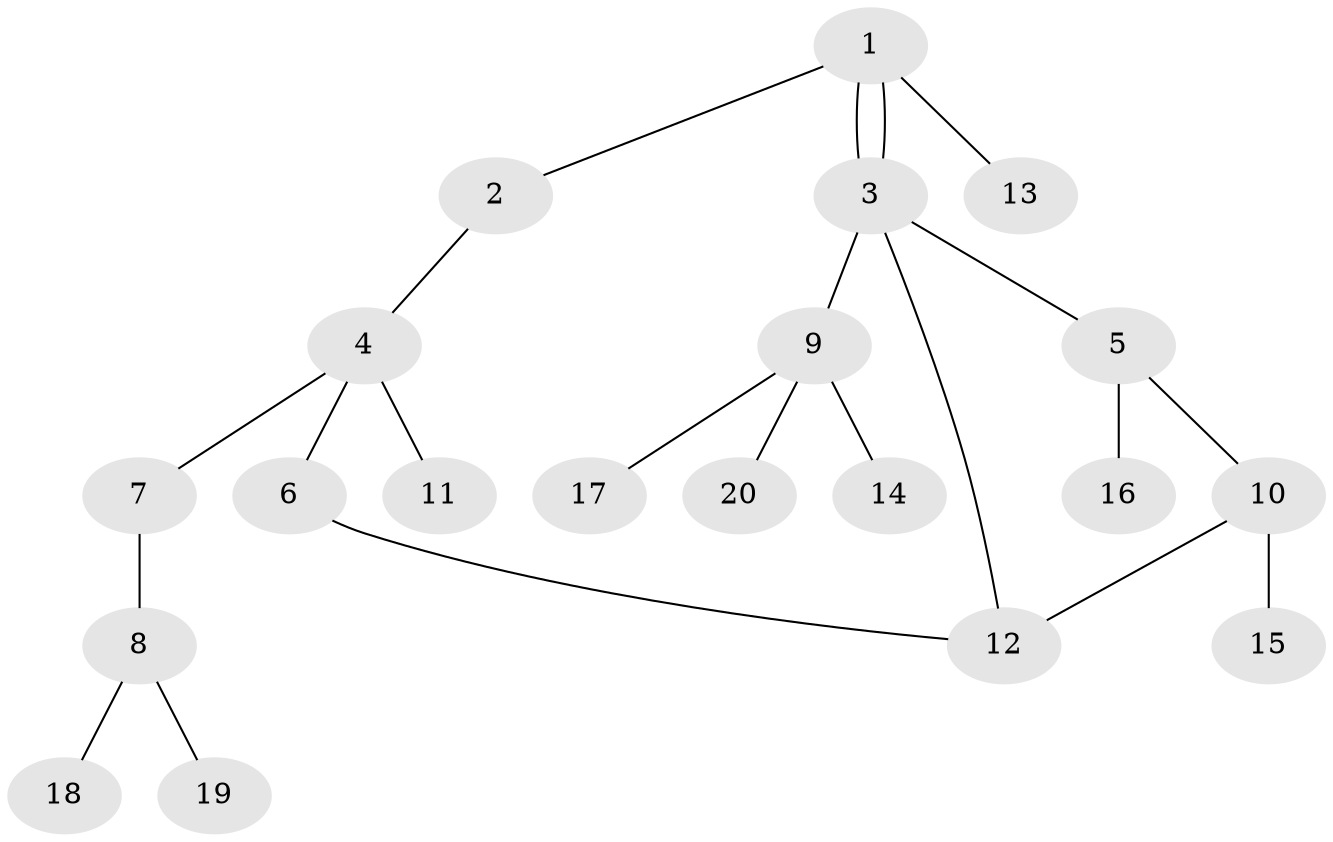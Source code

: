 // Generated by graph-tools (version 1.1) at 2025/46/02/15/25 05:46:28]
// undirected, 20 vertices, 22 edges
graph export_dot {
graph [start="1"]
  node [color=gray90,style=filled];
  1;
  2;
  3;
  4;
  5;
  6;
  7;
  8;
  9;
  10;
  11;
  12;
  13;
  14;
  15;
  16;
  17;
  18;
  19;
  20;
  1 -- 2;
  1 -- 3;
  1 -- 3;
  1 -- 13;
  2 -- 4;
  3 -- 5;
  3 -- 9;
  3 -- 12;
  4 -- 6;
  4 -- 7;
  4 -- 11;
  5 -- 10;
  5 -- 16;
  6 -- 12;
  7 -- 8;
  8 -- 18;
  8 -- 19;
  9 -- 14;
  9 -- 17;
  9 -- 20;
  10 -- 12;
  10 -- 15;
}
